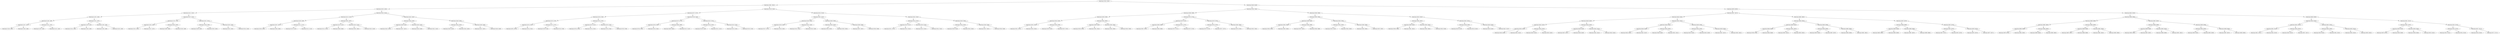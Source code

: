 digraph G{
440827836 [label="Node{data=[5550, 5550]}"]
440827836 -> 678192741
678192741 [label="Node{data=[3601, 3601]}"]
678192741 -> 460292200
460292200 [label="Node{data=[2205, 2205]}"]
460292200 -> 1701534156
1701534156 [label="Node{data=[1201, 1201]}"]
1701534156 -> 1283027266
1283027266 [label="Node{data=[1193, 1193]}"]
1283027266 -> 124615142
124615142 [label="Node{data=[1189, 1189]}"]
124615142 -> 1625736611
1625736611 [label="Node{data=[1187, 1187]}"]
1625736611 -> 1601983818
1601983818 [label="Node{data=[1186, 1186]}"]
1625736611 -> 1485360262
1485360262 [label="Node{data=[1188, 1188]}"]
124615142 -> 885402680
885402680 [label="Node{data=[1191, 1191]}"]
885402680 -> 1650142430
1650142430 [label="Node{data=[1190, 1190]}"]
885402680 -> 1597039578
1597039578 [label="Node{data=[1192, 1192]}"]
1283027266 -> 1103296582
1103296582 [label="Node{data=[1197, 1197]}"]
1103296582 -> 1155578794
1155578794 [label="Node{data=[1195, 1195]}"]
1155578794 -> 2145796660
2145796660 [label="Node{data=[1194, 1194]}"]
1155578794 -> 655376417
655376417 [label="Node{data=[1196, 1196]}"]
1103296582 -> 1900448845
1900448845 [label="Node{data=[1199, 1199]}"]
1900448845 -> 817517604
817517604 [label="Node{data=[1198, 1198]}"]
1900448845 -> 2105563109
2105563109 [label="Node{data=[1200, 1200]}"]
1701534156 -> 1479803196
1479803196 [label="Node{data=[2197, 2197]}"]
1479803196 -> 492165779
492165779 [label="Node{data=[1743, 1743]}"]
492165779 -> 2133632617
2133632617 [label="Node{data=[1203, 1203]}"]
2133632617 -> 7141654
7141654 [label="Node{data=[1202, 1202]}"]
2133632617 -> 2015966662
2015966662 [label="Node{data=[1237, 1237]}"]
492165779 -> 1268508946
1268508946 [label="Node{data=[2005, 2005]}"]
1268508946 -> 1360921062
1360921062 [label="Node{data=[1990, 1990]}"]
1268508946 -> 912123546
912123546 [label="Node{data=[2196, 2196]}"]
1479803196 -> 124482194
124482194 [label="Node{data=[2201, 2201]}"]
124482194 -> 330094612
330094612 [label="Node{data=[2199, 2199]}"]
330094612 -> 840759990
840759990 [label="Node{data=[2198, 2198]}"]
330094612 -> 1798091609
1798091609 [label="Node{data=[2200, 2200]}"]
124482194 -> 932164428
932164428 [label="Node{data=[2203, 2203]}"]
932164428 -> 1117172177
1117172177 [label="Node{data=[2202, 2202]}"]
932164428 -> 386542207
386542207 [label="Node{data=[2204, 2204]}"]
460292200 -> 422770108
422770108 [label="Node{data=[3424, 3424]}"]
422770108 -> 1408053253
1408053253 [label="Node{data=[2213, 2213]}"]
1408053253 -> 612502416
612502416 [label="Node{data=[2209, 2209]}"]
612502416 -> 1646105773
1646105773 [label="Node{data=[2207, 2207]}"]
1646105773 -> 1812730439
1812730439 [label="Node{data=[2206, 2206]}"]
1646105773 -> 1457224411
1457224411 [label="Node{data=[2208, 2208]}"]
612502416 -> 1655776539
1655776539 [label="Node{data=[2211, 2211]}"]
1655776539 -> 1820818716
1820818716 [label="Node{data=[2210, 2210]}"]
1655776539 -> 1620428001
1620428001 [label="Node{data=[2212, 2212]}"]
1408053253 -> 1830123402
1830123402 [label="Node{data=[3287, 3287]}"]
1830123402 -> 115809998
115809998 [label="Node{data=[2215, 2215]}"]
115809998 -> 1373629587
1373629587 [label="Node{data=[2214, 2214]}"]
115809998 -> 522426501
522426501 [label="Node{data=[3048, 3048]}"]
1830123402 -> 1498158540
1498158540 [label="Node{data=[3410, 3410]}"]
1498158540 -> 1734570309
1734570309 [label="Node{data=[3381, 3381]}"]
1498158540 -> 1232511566
1232511566 [label="Node{data=[3423, 3423]}"]
422770108 -> 1251146837
1251146837 [label="Node{data=[3432, 3432]}"]
1251146837 -> 1942577854
1942577854 [label="Node{data=[3428, 3428]}"]
1942577854 -> 266128603
266128603 [label="Node{data=[3426, 3426]}"]
266128603 -> 1933867964
1933867964 [label="Node{data=[3425, 3425]}"]
266128603 -> 787038677
787038677 [label="Node{data=[3427, 3427]}"]
1942577854 -> 378341924
378341924 [label="Node{data=[3430, 3430]}"]
378341924 -> 2145302074
2145302074 [label="Node{data=[3429, 3429]}"]
378341924 -> 798473190
798473190 [label="Node{data=[3431, 3431]}"]
1251146837 -> 1259642920
1259642920 [label="Node{data=[3436, 3436]}"]
1259642920 -> 892751684
892751684 [label="Node{data=[3434, 3434]}"]
892751684 -> 1070809278
1070809278 [label="Node{data=[3433, 3433]}"]
892751684 -> 763991081
763991081 [label="Node{data=[3435, 3435]}"]
1259642920 -> 1139962960
1139962960 [label="Node{data=[3438, 3438]}"]
1139962960 -> 1144606469
1144606469 [label="Node{data=[3437, 3437]}"]
1139962960 -> 1640636812
1640636812 [label="Node{data=[3439, 3439]}"]
678192741 -> 252224
252224 [label="Node{data=[5156, 5156]}"]
252224 -> 1342402020
1342402020 [label="Node{data=[4737, 4737]}"]
1342402020 -> 1590448518
1590448518 [label="Node{data=[4729, 4729]}"]
1590448518 -> 1849351570
1849351570 [label="Node{data=[4725, 4725]}"]
1849351570 -> 1886240972
1886240972 [label="Node{data=[4723, 4723]}"]
1886240972 -> 1003159400
1003159400 [label="Node{data=[4674, 4674]}"]
1886240972 -> 129423862
129423862 [label="Node{data=[4724, 4724]}"]
1849351570 -> 1071137503
1071137503 [label="Node{data=[4727, 4727]}"]
1071137503 -> 556637768
556637768 [label="Node{data=[4726, 4726]}"]
1071137503 -> 1299190970
1299190970 [label="Node{data=[4728, 4728]}"]
1590448518 -> 2092436875
2092436875 [label="Node{data=[4733, 4733]}"]
2092436875 -> 17524345
17524345 [label="Node{data=[4731, 4731]}"]
17524345 -> 1285126094
1285126094 [label="Node{data=[4730, 4730]}"]
17524345 -> 25263907
25263907 [label="Node{data=[4732, 4732]}"]
2092436875 -> 1030356685
1030356685 [label="Node{data=[4735, 4735]}"]
1030356685 -> 1737191351
1737191351 [label="Node{data=[4734, 4734]}"]
1030356685 -> 1621840783
1621840783 [label="Node{data=[4736, 4736]}"]
1342402020 -> 1792626910
1792626910 [label="Node{data=[5148, 5148]}"]
1792626910 -> 406078686
406078686 [label="Node{data=[4775, 4775]}"]
406078686 -> 612267704
612267704 [label="Node{data=[4739, 4739]}"]
612267704 -> 519270035
519270035 [label="Node{data=[4738, 4738]}"]
612267704 -> 1049395763
1049395763 [label="Node{data=[4740, 4740]}"]
406078686 -> 77869960
77869960 [label="Node{data=[5090, 5090]}"]
77869960 -> 1404591634
1404591634 [label="Node{data=[4802, 4802]}"]
77869960 -> 1446651136
1446651136 [label="Node{data=[5147, 5147]}"]
1792626910 -> 209561838
209561838 [label="Node{data=[5152, 5152]}"]
209561838 -> 702608026
702608026 [label="Node{data=[5150, 5150]}"]
702608026 -> 943288698
943288698 [label="Node{data=[5149, 5149]}"]
702608026 -> 1068257624
1068257624 [label="Node{data=[5151, 5151]}"]
209561838 -> 1593291931
1593291931 [label="Node{data=[5154, 5154]}"]
1593291931 -> 1890445821
1890445821 [label="Node{data=[5153, 5153]}"]
1593291931 -> 57472051
57472051 [label="Node{data=[5155, 5155]}"]
252224 -> 1578582935
1578582935 [label="Node{data=[5510, 5510]}"]
1578582935 -> 1034385314
1034385314 [label="Node{data=[5451, 5451]}"]
1034385314 -> 576357354
576357354 [label="Node{data=[5160, 5160]}"]
576357354 -> 1190344446
1190344446 [label="Node{data=[5158, 5158]}"]
1190344446 -> 572317260
572317260 [label="Node{data=[5157, 5157]}"]
1190344446 -> 612411338
612411338 [label="Node{data=[5159, 5159]}"]
576357354 -> 1387472227
1387472227 [label="Node{data=[5162, 5162]}"]
1387472227 -> 229162253
229162253 [label="Node{data=[5161, 5161]}"]
1387472227 -> 1233321034
1233321034 [label="Node{data=[5163, 5163]}"]
1034385314 -> 1755167815
1755167815 [label="Node{data=[5506, 5506]}"]
1755167815 -> 592315402
592315402 [label="Node{data=[5504, 5504]}"]
592315402 -> 1808172475
1808172475 [label="Node{data=[5503, 5503]}"]
592315402 -> 905462821
905462821 [label="Node{data=[5505, 5505]}"]
1755167815 -> 813873497
813873497 [label="Node{data=[5508, 5508]}"]
813873497 -> 1665107223
1665107223 [label="Node{data=[5507, 5507]}"]
813873497 -> 1015754646
1015754646 [label="Node{data=[5509, 5509]}"]
1578582935 -> 1269140814
1269140814 [label="Node{data=[5542, 5542]}"]
1269140814 -> 1858649362
1858649362 [label="Node{data=[5514, 5514]}"]
1858649362 -> 1908447969
1908447969 [label="Node{data=[5512, 5512]}"]
1908447969 -> 349371600
349371600 [label="Node{data=[5511, 5511]}"]
1908447969 -> 1937431801
1937431801 [label="Node{data=[5513, 5513]}"]
1858649362 -> 1483853737
1483853737 [label="Node{data=[5516, 5516]}"]
1483853737 -> 756240852
756240852 [label="Node{data=[5515, 5515]}"]
1483853737 -> 774114522
774114522 [label="Node{data=[5541, 5541]}"]
1269140814 -> 194810099
194810099 [label="Node{data=[5546, 5546]}"]
194810099 -> 1573259950
1573259950 [label="Node{data=[5544, 5544]}"]
1573259950 -> 1785494835
1785494835 [label="Node{data=[5543, 5543]}"]
1573259950 -> 1688272504
1688272504 [label="Node{data=[5545, 5545]}"]
194810099 -> 198500631
198500631 [label="Node{data=[5548, 5548]}"]
198500631 -> 1722419641
1722419641 [label="Node{data=[5547, 5547]}"]
198500631 -> 1873180090
1873180090 [label="Node{data=[5549, 5549]}"]
440827836 -> 211162376
211162376 [label="Node{data=[8428, 8428]}"]
211162376 -> 551981524
551981524 [label="Node{data=[5582, 5582]}"]
551981524 -> 381133744
381133744 [label="Node{data=[5566, 5566]}"]
381133744 -> 1256198009
1256198009 [label="Node{data=[5558, 5558]}"]
1256198009 -> 1986162040
1986162040 [label="Node{data=[5554, 5554]}"]
1986162040 -> 1654532689
1654532689 [label="Node{data=[5552, 5552]}"]
1654532689 -> 1235201937
1235201937 [label="Node{data=[5551, 5551]}"]
1654532689 -> 55503388
55503388 [label="Node{data=[5553, 5553]}"]
1986162040 -> 1721917088
1721917088 [label="Node{data=[5556, 5556]}"]
1721917088 -> 1979530375
1979530375 [label="Node{data=[5555, 5555]}"]
1721917088 -> 1093330574
1093330574 [label="Node{data=[5557, 5557]}"]
1256198009 -> 901835453
901835453 [label="Node{data=[5562, 5562]}"]
901835453 -> 1105454587
1105454587 [label="Node{data=[5560, 5560]}"]
1105454587 -> 1575415876
1575415876 [label="Node{data=[5559, 5559]}"]
1105454587 -> 1265529824
1265529824 [label="Node{data=[5561, 5561]}"]
901835453 -> 2043280690
2043280690 [label="Node{data=[5564, 5564]}"]
2043280690 -> 660280269
660280269 [label="Node{data=[5563, 5563]}"]
2043280690 -> 1297462194
1297462194 [label="Node{data=[5565, 5565]}"]
381133744 -> 1964779659
1964779659 [label="Node{data=[5574, 5574]}"]
1964779659 -> 1133144951
1133144951 [label="Node{data=[5570, 5570]}"]
1133144951 -> 1009831344
1009831344 [label="Node{data=[5568, 5568]}"]
1009831344 -> 1553478055
1553478055 [label="Node{data=[5567, 5567]}"]
1009831344 -> 1213465295
1213465295 [label="Node{data=[5569, 5569]}"]
1133144951 -> 1477773665
1477773665 [label="Node{data=[5572, 5572]}"]
1477773665 -> 1651638942
1651638942 [label="Node{data=[5571, 5571]}"]
1477773665 -> 2138702462
2138702462 [label="Node{data=[5573, 5573]}"]
1964779659 -> 399516964
399516964 [label="Node{data=[5578, 5578]}"]
399516964 -> 1744730302
1744730302 [label="Node{data=[5576, 5576]}"]
1744730302 -> 367714349
367714349 [label="Node{data=[5575, 5575]}"]
1744730302 -> 984381724
984381724 [label="Node{data=[5577, 5577]}"]
399516964 -> 751010408
751010408 [label="Node{data=[5580, 5580]}"]
751010408 -> 946611398
946611398 [label="Node{data=[5579, 5579]}"]
751010408 -> 2059747438
2059747438 [label="Node{data=[5581, 5581]}"]
551981524 -> 603501235
603501235 [label="Node{data=[5598, 5598]}"]
603501235 -> 328770662
328770662 [label="Node{data=[5590, 5590]}"]
328770662 -> 1250683079
1250683079 [label="Node{data=[5586, 5586]}"]
1250683079 -> 438110152
438110152 [label="Node{data=[5584, 5584]}"]
438110152 -> 2090226450
2090226450 [label="Node{data=[5583, 5583]}"]
438110152 -> 712733554
712733554 [label="Node{data=[5585, 5585]}"]
1250683079 -> 1059285802
1059285802 [label="Node{data=[5588, 5588]}"]
1059285802 -> 1299322945
1299322945 [label="Node{data=[5587, 5587]}"]
1059285802 -> 62049342
62049342 [label="Node{data=[5589, 5589]}"]
328770662 -> 1923338201
1923338201 [label="Node{data=[5594, 5594]}"]
1923338201 -> 1451069596
1451069596 [label="Node{data=[5592, 5592]}"]
1451069596 -> 194001410
194001410 [label="Node{data=[5591, 5591]}"]
1451069596 -> 517395570
517395570 [label="Node{data=[5593, 5593]}"]
1923338201 -> 1927748982
1927748982 [label="Node{data=[5596, 5596]}"]
1927748982 -> 1218747078
1218747078 [label="Node{data=[5595, 5595]}"]
1927748982 -> 1114565114
1114565114 [label="Node{data=[5597, 5597]}"]
603501235 -> 1781780609
1781780609 [label="Node{data=[5910, 5910]}"]
1781780609 -> 544570396
544570396 [label="Node{data=[5602, 5602]}"]
544570396 -> 1290510462
1290510462 [label="Node{data=[5600, 5600]}"]
1290510462 -> 2046796064
2046796064 [label="Node{data=[5599, 5599]}"]
1290510462 -> 230478150
230478150 [label="Node{data=[5601, 5601]}"]
544570396 -> 111335793
111335793 [label="Node{data=[5604, 5604]}"]
111335793 -> 400257419
400257419 [label="Node{data=[5603, 5603]}"]
111335793 -> 321463537
321463537 [label="Node{data=[5819, 5819]}"]
1781780609 -> 2029318451
2029318451 [label="Node{data=[6261, 6261]}"]
2029318451 -> 1745737229
1745737229 [label="Node{data=[6188, 6188]}"]
1745737229 -> 613852590
613852590 [label="Node{data=[6150, 6150]}"]
1745737229 -> 2126648161
2126648161 [label="Node{data=[6218, 6218]}"]
2029318451 -> 568334563
568334563 [label="Node{data=[8426, 8426]}"]
568334563 -> 660279148
660279148 [label="Node{data=[8229, 8229]}"]
568334563 -> 921794044
921794044 [label="Node{data=[8427, 8427]}"]
211162376 -> 1480991064
1480991064 [label="Node{data=[8878, 8878]}"]
1480991064 -> 2042629555
2042629555 [label="Node{data=[8617, 8617]}"]
2042629555 -> 111107464
111107464 [label="Node{data=[8444, 8444]}"]
111107464 -> 1006405170
1006405170 [label="Node{data=[8436, 8436]}"]
1006405170 -> 1389968628
1389968628 [label="Node{data=[8432, 8432]}"]
1389968628 -> 730668681
730668681 [label="Node{data=[8430, 8430]}"]
730668681 -> 1468167533
1468167533 [label="Node{data=[8429, 8429]}"]
730668681 -> 135308473
135308473 [label="Node{data=[8431, 8431]}"]
1389968628 -> 322242515
322242515 [label="Node{data=[8434, 8434]}"]
322242515 -> 1343171178
1343171178 [label="Node{data=[8433, 8433]}"]
322242515 -> 341971995
341971995 [label="Node{data=[8435, 8435]}"]
1006405170 -> 433737538
433737538 [label="Node{data=[8440, 8440]}"]
433737538 -> 577423413
577423413 [label="Node{data=[8438, 8438]}"]
577423413 -> 186641000
186641000 [label="Node{data=[8437, 8437]}"]
577423413 -> 265938396
265938396 [label="Node{data=[8439, 8439]}"]
433737538 -> 1144134458
1144134458 [label="Node{data=[8442, 8442]}"]
1144134458 -> 812472553
812472553 [label="Node{data=[8441, 8441]}"]
1144134458 -> 1154856998
1154856998 [label="Node{data=[8443, 8443]}"]
111107464 -> 81941093
81941093 [label="Node{data=[8452, 8452]}"]
81941093 -> 1356689928
1356689928 [label="Node{data=[8448, 8448]}"]
1356689928 -> 170775274
170775274 [label="Node{data=[8446, 8446]}"]
170775274 -> 1666211585
1666211585 [label="Node{data=[8445, 8445]}"]
170775274 -> 1966557300
1966557300 [label="Node{data=[8447, 8447]}"]
1356689928 -> 1312893416
1312893416 [label="Node{data=[8450, 8450]}"]
1312893416 -> 706676808
706676808 [label="Node{data=[8449, 8449]}"]
1312893416 -> 1272377949
1272377949 [label="Node{data=[8451, 8451]}"]
81941093 -> 82667451
82667451 [label="Node{data=[8456, 8456]}"]
82667451 -> 1126432935
1126432935 [label="Node{data=[8454, 8454]}"]
1126432935 -> 296422851
296422851 [label="Node{data=[8453, 8453]}"]
1126432935 -> 1829982641
1829982641 [label="Node{data=[8455, 8455]}"]
82667451 -> 44835607
44835607 [label="Node{data=[8458, 8458]}"]
44835607 -> 1634609885
1634609885 [label="Node{data=[8457, 8457]}"]
44835607 -> 685962790
685962790 [label="Node{data=[8491, 8491]}"]
2042629555 -> 1594602578
1594602578 [label="Node{data=[8862, 8862]}"]
1594602578 -> 1012699199
1012699199 [label="Node{data=[8854, 8854]}"]
1012699199 -> 745831851
745831851 [label="Node{data=[8850, 8850]}"]
745831851 -> 320404933
320404933 [label="Node{data=[8848, 8848]}"]
320404933 -> 296968912
296968912 [label="Node{data=[8789, 8789]}"]
320404933 -> 1228326321
1228326321 [label="Node{data=[8849, 8849]}"]
745831851 -> 1184915481
1184915481 [label="Node{data=[8852, 8852]}"]
1184915481 -> 302144477
302144477 [label="Node{data=[8851, 8851]}"]
1184915481 -> 413994671
413994671 [label="Node{data=[8853, 8853]}"]
1012699199 -> 1741245254
1741245254 [label="Node{data=[8858, 8858]}"]
1741245254 -> 581721870
581721870 [label="Node{data=[8856, 8856]}"]
581721870 -> 586167349
586167349 [label="Node{data=[8855, 8855]}"]
581721870 -> 1389924018
1389924018 [label="Node{data=[8857, 8857]}"]
1741245254 -> 2145807572
2145807572 [label="Node{data=[8860, 8860]}"]
2145807572 -> 1072826377
1072826377 [label="Node{data=[8859, 8859]}"]
2145807572 -> 478204510
478204510 [label="Node{data=[8861, 8861]}"]
1594602578 -> 180056674
180056674 [label="Node{data=[8870, 8870]}"]
180056674 -> 1190608685
1190608685 [label="Node{data=[8866, 8866]}"]
1190608685 -> 1768609210
1768609210 [label="Node{data=[8864, 8864]}"]
1768609210 -> 1944254699
1944254699 [label="Node{data=[8863, 8863]}"]
1768609210 -> 572243095
572243095 [label="Node{data=[8865, 8865]}"]
1190608685 -> 1567289774
1567289774 [label="Node{data=[8868, 8868]}"]
1567289774 -> 1645357244
1645357244 [label="Node{data=[8867, 8867]}"]
1567289774 -> 106144181
106144181 [label="Node{data=[8869, 8869]}"]
180056674 -> 2043894508
2043894508 [label="Node{data=[8874, 8874]}"]
2043894508 -> 1941844985
1941844985 [label="Node{data=[8872, 8872]}"]
1941844985 -> 1749754
1749754 [label="Node{data=[8871, 8871]}"]
1941844985 -> 467658053
467658053 [label="Node{data=[8873, 8873]}"]
2043894508 -> 2016987368
2016987368 [label="Node{data=[8876, 8876]}"]
2016987368 -> 2048597485
2048597485 [label="Node{data=[8875, 8875]}"]
2016987368 -> 792984886
792984886 [label="Node{data=[8877, 8877]}"]
1480991064 -> 1272107094
1272107094 [label="Node{data=[8910, 8910]}"]
1272107094 -> 1964195404
1964195404 [label="Node{data=[8894, 8894]}"]
1964195404 -> 1464185206
1464185206 [label="Node{data=[8886, 8886]}"]
1464185206 -> 1734298853
1734298853 [label="Node{data=[8882, 8882]}"]
1734298853 -> 978481208
978481208 [label="Node{data=[8880, 8880]}"]
978481208 -> 1449117792
1449117792 [label="Node{data=[8879, 8879]}"]
978481208 -> 745217500
745217500 [label="Node{data=[8881, 8881]}"]
1734298853 -> 835601616
835601616 [label="Node{data=[8884, 8884]}"]
835601616 -> 414462305
414462305 [label="Node{data=[8883, 8883]}"]
835601616 -> 813754079
813754079 [label="Node{data=[8885, 8885]}"]
1464185206 -> 1148295406
1148295406 [label="Node{data=[8890, 8890]}"]
1148295406 -> 123386996
123386996 [label="Node{data=[8888, 8888]}"]
123386996 -> 1054649031
1054649031 [label="Node{data=[8887, 8887]}"]
123386996 -> 157091293
157091293 [label="Node{data=[8889, 8889]}"]
1148295406 -> 1092836080
1092836080 [label="Node{data=[8892, 8892]}"]
1092836080 -> 331933628
331933628 [label="Node{data=[8891, 8891]}"]
1092836080 -> 1218047376
1218047376 [label="Node{data=[8893, 8893]}"]
1964195404 -> 688618163
688618163 [label="Node{data=[8902, 8902]}"]
688618163 -> 1914978744
1914978744 [label="Node{data=[8898, 8898]}"]
1914978744 -> 637910343
637910343 [label="Node{data=[8896, 8896]}"]
637910343 -> 561459578
561459578 [label="Node{data=[8895, 8895]}"]
637910343 -> 1398475013
1398475013 [label="Node{data=[8897, 8897]}"]
1914978744 -> 52607831
52607831 [label="Node{data=[8900, 8900]}"]
52607831 -> 138854897
138854897 [label="Node{data=[8899, 8899]}"]
52607831 -> 270720354
270720354 [label="Node{data=[8901, 8901]}"]
688618163 -> 456850754
456850754 [label="Node{data=[8906, 8906]}"]
456850754 -> 223614321
223614321 [label="Node{data=[8904, 8904]}"]
223614321 -> 857936995
857936995 [label="Node{data=[8903, 8903]}"]
223614321 -> 896276136
896276136 [label="Node{data=[8905, 8905]}"]
456850754 -> 2045787562
2045787562 [label="Node{data=[8908, 8908]}"]
2045787562 -> 1419919480
1419919480 [label="Node{data=[8907, 8907]}"]
2045787562 -> 2131347075
2131347075 [label="Node{data=[8909, 8909]}"]
1272107094 -> 704988828
704988828 [label="Node{data=[8926, 8926]}"]
704988828 -> 1382032155
1382032155 [label="Node{data=[8918, 8918]}"]
1382032155 -> 344397999
344397999 [label="Node{data=[8914, 8914]}"]
344397999 -> 629926242
629926242 [label="Node{data=[8912, 8912]}"]
629926242 -> 624585449
624585449 [label="Node{data=[8911, 8911]}"]
629926242 -> 1989275054
1989275054 [label="Node{data=[8913, 8913]}"]
344397999 -> 1518326195
1518326195 [label="Node{data=[8916, 8916]}"]
1518326195 -> 541451111
541451111 [label="Node{data=[8915, 8915]}"]
1518326195 -> 1457436836
1457436836 [label="Node{data=[8917, 8917]}"]
1382032155 -> 794547020
794547020 [label="Node{data=[8922, 8922]}"]
794547020 -> 185429341
185429341 [label="Node{data=[8920, 8920]}"]
185429341 -> 81590656
81590656 [label="Node{data=[8919, 8919]}"]
185429341 -> 660896295
660896295 [label="Node{data=[8921, 8921]}"]
794547020 -> 1448352820
1448352820 [label="Node{data=[8924, 8924]}"]
1448352820 -> 919860262
919860262 [label="Node{data=[8923, 8923]}"]
1448352820 -> 1428163461
1428163461 [label="Node{data=[8925, 8925]}"]
704988828 -> 1360131652
1360131652 [label="Node{data=[9011, 9011]}"]
1360131652 -> 659744238
659744238 [label="Node{data=[9007, 9007]}"]
659744238 -> 235493350
235493350 [label="Node{data=[9005, 9005]}"]
235493350 -> 1528826241
1528826241 [label="Node{data=[8976, 8976]}"]
235493350 -> 98400119
98400119 [label="Node{data=[9006, 9006]}"]
659744238 -> 890281911
890281911 [label="Node{data=[9009, 9009]}"]
890281911 -> 1910659220
1910659220 [label="Node{data=[9008, 9008]}"]
890281911 -> 718613288
718613288 [label="Node{data=[9010, 9010]}"]
1360131652 -> 1146984394
1146984394 [label="Node{data=[9015, 9015]}"]
1146984394 -> 1971410385
1971410385 [label="Node{data=[9013, 9013]}"]
1971410385 -> 373589261
373589261 [label="Node{data=[9012, 9012]}"]
1971410385 -> 365654150
365654150 [label="Node{data=[9014, 9014]}"]
1146984394 -> 1031816754
1031816754 [label="Node{data=[9017, 9017]}"]
1031816754 -> 1120973710
1120973710 [label="Node{data=[9016, 9016]}"]
1031816754 -> 1879980596
1879980596 [label="Node{data=[9717, 9717]}"]
}